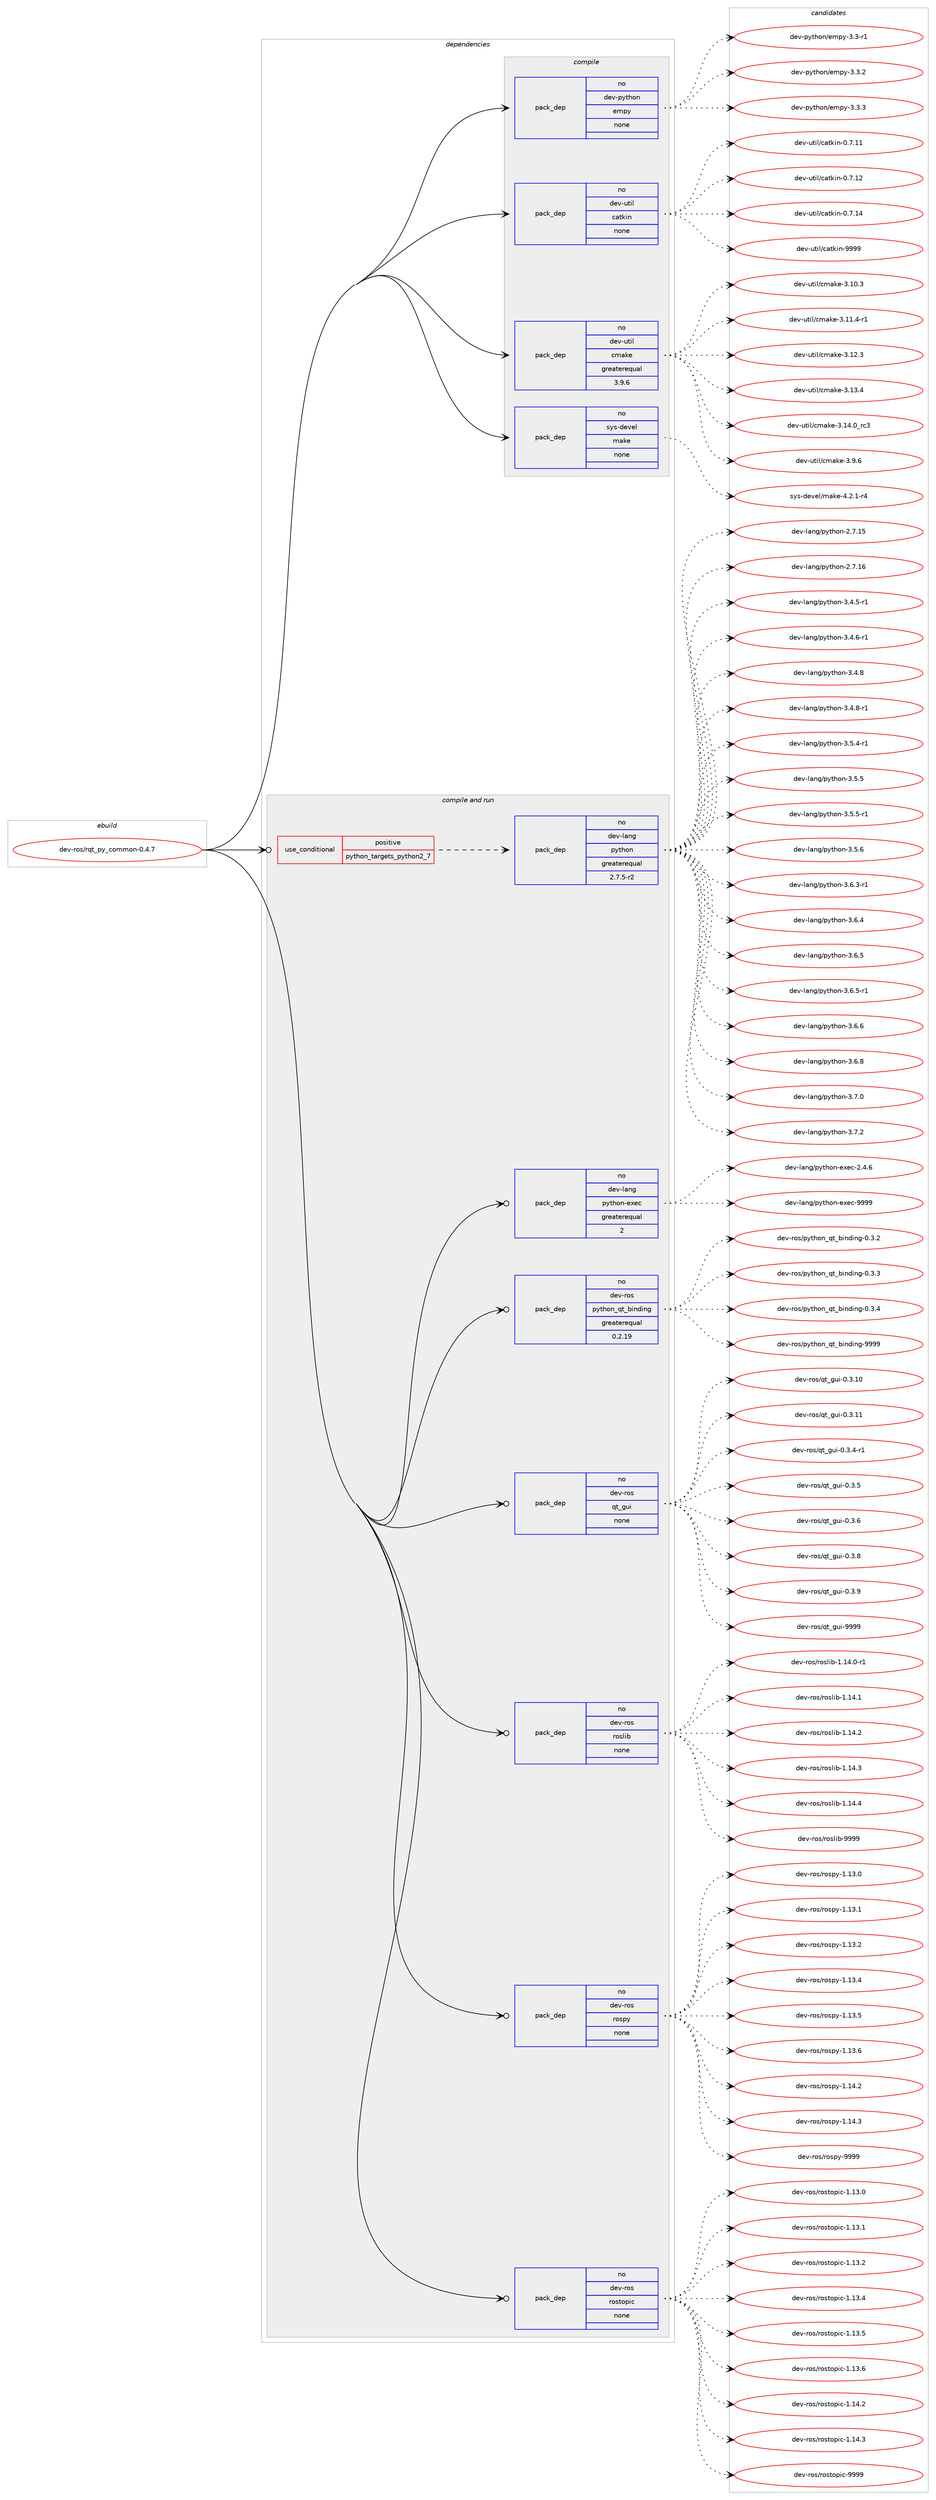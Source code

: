 digraph prolog {

# *************
# Graph options
# *************

newrank=true;
concentrate=true;
compound=true;
graph [rankdir=LR,fontname=Helvetica,fontsize=10,ranksep=1.5];#, ranksep=2.5, nodesep=0.2];
edge  [arrowhead=vee];
node  [fontname=Helvetica,fontsize=10];

# **********
# The ebuild
# **********

subgraph cluster_leftcol {
color=gray;
rank=same;
label=<<i>ebuild</i>>;
id [label="dev-ros/rqt_py_common-0.4.7", color=red, width=4, href="../dev-ros/rqt_py_common-0.4.7.svg"];
}

# ****************
# The dependencies
# ****************

subgraph cluster_midcol {
color=gray;
label=<<i>dependencies</i>>;
subgraph cluster_compile {
fillcolor="#eeeeee";
style=filled;
label=<<i>compile</i>>;
subgraph pack1055815 {
dependency1469729 [label=<<TABLE BORDER="0" CELLBORDER="1" CELLSPACING="0" CELLPADDING="4" WIDTH="220"><TR><TD ROWSPAN="6" CELLPADDING="30">pack_dep</TD></TR><TR><TD WIDTH="110">no</TD></TR><TR><TD>dev-python</TD></TR><TR><TD>empy</TD></TR><TR><TD>none</TD></TR><TR><TD></TD></TR></TABLE>>, shape=none, color=blue];
}
id:e -> dependency1469729:w [weight=20,style="solid",arrowhead="vee"];
subgraph pack1055816 {
dependency1469730 [label=<<TABLE BORDER="0" CELLBORDER="1" CELLSPACING="0" CELLPADDING="4" WIDTH="220"><TR><TD ROWSPAN="6" CELLPADDING="30">pack_dep</TD></TR><TR><TD WIDTH="110">no</TD></TR><TR><TD>dev-util</TD></TR><TR><TD>catkin</TD></TR><TR><TD>none</TD></TR><TR><TD></TD></TR></TABLE>>, shape=none, color=blue];
}
id:e -> dependency1469730:w [weight=20,style="solid",arrowhead="vee"];
subgraph pack1055817 {
dependency1469731 [label=<<TABLE BORDER="0" CELLBORDER="1" CELLSPACING="0" CELLPADDING="4" WIDTH="220"><TR><TD ROWSPAN="6" CELLPADDING="30">pack_dep</TD></TR><TR><TD WIDTH="110">no</TD></TR><TR><TD>dev-util</TD></TR><TR><TD>cmake</TD></TR><TR><TD>greaterequal</TD></TR><TR><TD>3.9.6</TD></TR></TABLE>>, shape=none, color=blue];
}
id:e -> dependency1469731:w [weight=20,style="solid",arrowhead="vee"];
subgraph pack1055818 {
dependency1469732 [label=<<TABLE BORDER="0" CELLBORDER="1" CELLSPACING="0" CELLPADDING="4" WIDTH="220"><TR><TD ROWSPAN="6" CELLPADDING="30">pack_dep</TD></TR><TR><TD WIDTH="110">no</TD></TR><TR><TD>sys-devel</TD></TR><TR><TD>make</TD></TR><TR><TD>none</TD></TR><TR><TD></TD></TR></TABLE>>, shape=none, color=blue];
}
id:e -> dependency1469732:w [weight=20,style="solid",arrowhead="vee"];
}
subgraph cluster_compileandrun {
fillcolor="#eeeeee";
style=filled;
label=<<i>compile and run</i>>;
subgraph cond390524 {
dependency1469733 [label=<<TABLE BORDER="0" CELLBORDER="1" CELLSPACING="0" CELLPADDING="4"><TR><TD ROWSPAN="3" CELLPADDING="10">use_conditional</TD></TR><TR><TD>positive</TD></TR><TR><TD>python_targets_python2_7</TD></TR></TABLE>>, shape=none, color=red];
subgraph pack1055819 {
dependency1469734 [label=<<TABLE BORDER="0" CELLBORDER="1" CELLSPACING="0" CELLPADDING="4" WIDTH="220"><TR><TD ROWSPAN="6" CELLPADDING="30">pack_dep</TD></TR><TR><TD WIDTH="110">no</TD></TR><TR><TD>dev-lang</TD></TR><TR><TD>python</TD></TR><TR><TD>greaterequal</TD></TR><TR><TD>2.7.5-r2</TD></TR></TABLE>>, shape=none, color=blue];
}
dependency1469733:e -> dependency1469734:w [weight=20,style="dashed",arrowhead="vee"];
}
id:e -> dependency1469733:w [weight=20,style="solid",arrowhead="odotvee"];
subgraph pack1055820 {
dependency1469735 [label=<<TABLE BORDER="0" CELLBORDER="1" CELLSPACING="0" CELLPADDING="4" WIDTH="220"><TR><TD ROWSPAN="6" CELLPADDING="30">pack_dep</TD></TR><TR><TD WIDTH="110">no</TD></TR><TR><TD>dev-lang</TD></TR><TR><TD>python-exec</TD></TR><TR><TD>greaterequal</TD></TR><TR><TD>2</TD></TR></TABLE>>, shape=none, color=blue];
}
id:e -> dependency1469735:w [weight=20,style="solid",arrowhead="odotvee"];
subgraph pack1055821 {
dependency1469736 [label=<<TABLE BORDER="0" CELLBORDER="1" CELLSPACING="0" CELLPADDING="4" WIDTH="220"><TR><TD ROWSPAN="6" CELLPADDING="30">pack_dep</TD></TR><TR><TD WIDTH="110">no</TD></TR><TR><TD>dev-ros</TD></TR><TR><TD>python_qt_binding</TD></TR><TR><TD>greaterequal</TD></TR><TR><TD>0.2.19</TD></TR></TABLE>>, shape=none, color=blue];
}
id:e -> dependency1469736:w [weight=20,style="solid",arrowhead="odotvee"];
subgraph pack1055822 {
dependency1469737 [label=<<TABLE BORDER="0" CELLBORDER="1" CELLSPACING="0" CELLPADDING="4" WIDTH="220"><TR><TD ROWSPAN="6" CELLPADDING="30">pack_dep</TD></TR><TR><TD WIDTH="110">no</TD></TR><TR><TD>dev-ros</TD></TR><TR><TD>qt_gui</TD></TR><TR><TD>none</TD></TR><TR><TD></TD></TR></TABLE>>, shape=none, color=blue];
}
id:e -> dependency1469737:w [weight=20,style="solid",arrowhead="odotvee"];
subgraph pack1055823 {
dependency1469738 [label=<<TABLE BORDER="0" CELLBORDER="1" CELLSPACING="0" CELLPADDING="4" WIDTH="220"><TR><TD ROWSPAN="6" CELLPADDING="30">pack_dep</TD></TR><TR><TD WIDTH="110">no</TD></TR><TR><TD>dev-ros</TD></TR><TR><TD>roslib</TD></TR><TR><TD>none</TD></TR><TR><TD></TD></TR></TABLE>>, shape=none, color=blue];
}
id:e -> dependency1469738:w [weight=20,style="solid",arrowhead="odotvee"];
subgraph pack1055824 {
dependency1469739 [label=<<TABLE BORDER="0" CELLBORDER="1" CELLSPACING="0" CELLPADDING="4" WIDTH="220"><TR><TD ROWSPAN="6" CELLPADDING="30">pack_dep</TD></TR><TR><TD WIDTH="110">no</TD></TR><TR><TD>dev-ros</TD></TR><TR><TD>rospy</TD></TR><TR><TD>none</TD></TR><TR><TD></TD></TR></TABLE>>, shape=none, color=blue];
}
id:e -> dependency1469739:w [weight=20,style="solid",arrowhead="odotvee"];
subgraph pack1055825 {
dependency1469740 [label=<<TABLE BORDER="0" CELLBORDER="1" CELLSPACING="0" CELLPADDING="4" WIDTH="220"><TR><TD ROWSPAN="6" CELLPADDING="30">pack_dep</TD></TR><TR><TD WIDTH="110">no</TD></TR><TR><TD>dev-ros</TD></TR><TR><TD>rostopic</TD></TR><TR><TD>none</TD></TR><TR><TD></TD></TR></TABLE>>, shape=none, color=blue];
}
id:e -> dependency1469740:w [weight=20,style="solid",arrowhead="odotvee"];
}
subgraph cluster_run {
fillcolor="#eeeeee";
style=filled;
label=<<i>run</i>>;
}
}

# **************
# The candidates
# **************

subgraph cluster_choices {
rank=same;
color=gray;
label=<<i>candidates</i>>;

subgraph choice1055815 {
color=black;
nodesep=1;
choice1001011184511212111610411111047101109112121455146514511449 [label="dev-python/empy-3.3-r1", color=red, width=4,href="../dev-python/empy-3.3-r1.svg"];
choice1001011184511212111610411111047101109112121455146514650 [label="dev-python/empy-3.3.2", color=red, width=4,href="../dev-python/empy-3.3.2.svg"];
choice1001011184511212111610411111047101109112121455146514651 [label="dev-python/empy-3.3.3", color=red, width=4,href="../dev-python/empy-3.3.3.svg"];
dependency1469729:e -> choice1001011184511212111610411111047101109112121455146514511449:w [style=dotted,weight="100"];
dependency1469729:e -> choice1001011184511212111610411111047101109112121455146514650:w [style=dotted,weight="100"];
dependency1469729:e -> choice1001011184511212111610411111047101109112121455146514651:w [style=dotted,weight="100"];
}
subgraph choice1055816 {
color=black;
nodesep=1;
choice1001011184511711610510847999711610710511045484655464949 [label="dev-util/catkin-0.7.11", color=red, width=4,href="../dev-util/catkin-0.7.11.svg"];
choice1001011184511711610510847999711610710511045484655464950 [label="dev-util/catkin-0.7.12", color=red, width=4,href="../dev-util/catkin-0.7.12.svg"];
choice1001011184511711610510847999711610710511045484655464952 [label="dev-util/catkin-0.7.14", color=red, width=4,href="../dev-util/catkin-0.7.14.svg"];
choice100101118451171161051084799971161071051104557575757 [label="dev-util/catkin-9999", color=red, width=4,href="../dev-util/catkin-9999.svg"];
dependency1469730:e -> choice1001011184511711610510847999711610710511045484655464949:w [style=dotted,weight="100"];
dependency1469730:e -> choice1001011184511711610510847999711610710511045484655464950:w [style=dotted,weight="100"];
dependency1469730:e -> choice1001011184511711610510847999711610710511045484655464952:w [style=dotted,weight="100"];
dependency1469730:e -> choice100101118451171161051084799971161071051104557575757:w [style=dotted,weight="100"];
}
subgraph choice1055817 {
color=black;
nodesep=1;
choice1001011184511711610510847991099710710145514649484651 [label="dev-util/cmake-3.10.3", color=red, width=4,href="../dev-util/cmake-3.10.3.svg"];
choice10010111845117116105108479910997107101455146494946524511449 [label="dev-util/cmake-3.11.4-r1", color=red, width=4,href="../dev-util/cmake-3.11.4-r1.svg"];
choice1001011184511711610510847991099710710145514649504651 [label="dev-util/cmake-3.12.3", color=red, width=4,href="../dev-util/cmake-3.12.3.svg"];
choice1001011184511711610510847991099710710145514649514652 [label="dev-util/cmake-3.13.4", color=red, width=4,href="../dev-util/cmake-3.13.4.svg"];
choice1001011184511711610510847991099710710145514649524648951149951 [label="dev-util/cmake-3.14.0_rc3", color=red, width=4,href="../dev-util/cmake-3.14.0_rc3.svg"];
choice10010111845117116105108479910997107101455146574654 [label="dev-util/cmake-3.9.6", color=red, width=4,href="../dev-util/cmake-3.9.6.svg"];
dependency1469731:e -> choice1001011184511711610510847991099710710145514649484651:w [style=dotted,weight="100"];
dependency1469731:e -> choice10010111845117116105108479910997107101455146494946524511449:w [style=dotted,weight="100"];
dependency1469731:e -> choice1001011184511711610510847991099710710145514649504651:w [style=dotted,weight="100"];
dependency1469731:e -> choice1001011184511711610510847991099710710145514649514652:w [style=dotted,weight="100"];
dependency1469731:e -> choice1001011184511711610510847991099710710145514649524648951149951:w [style=dotted,weight="100"];
dependency1469731:e -> choice10010111845117116105108479910997107101455146574654:w [style=dotted,weight="100"];
}
subgraph choice1055818 {
color=black;
nodesep=1;
choice1151211154510010111810110847109971071014552465046494511452 [label="sys-devel/make-4.2.1-r4", color=red, width=4,href="../sys-devel/make-4.2.1-r4.svg"];
dependency1469732:e -> choice1151211154510010111810110847109971071014552465046494511452:w [style=dotted,weight="100"];
}
subgraph choice1055819 {
color=black;
nodesep=1;
choice10010111845108971101034711212111610411111045504655464953 [label="dev-lang/python-2.7.15", color=red, width=4,href="../dev-lang/python-2.7.15.svg"];
choice10010111845108971101034711212111610411111045504655464954 [label="dev-lang/python-2.7.16", color=red, width=4,href="../dev-lang/python-2.7.16.svg"];
choice1001011184510897110103471121211161041111104551465246534511449 [label="dev-lang/python-3.4.5-r1", color=red, width=4,href="../dev-lang/python-3.4.5-r1.svg"];
choice1001011184510897110103471121211161041111104551465246544511449 [label="dev-lang/python-3.4.6-r1", color=red, width=4,href="../dev-lang/python-3.4.6-r1.svg"];
choice100101118451089711010347112121116104111110455146524656 [label="dev-lang/python-3.4.8", color=red, width=4,href="../dev-lang/python-3.4.8.svg"];
choice1001011184510897110103471121211161041111104551465246564511449 [label="dev-lang/python-3.4.8-r1", color=red, width=4,href="../dev-lang/python-3.4.8-r1.svg"];
choice1001011184510897110103471121211161041111104551465346524511449 [label="dev-lang/python-3.5.4-r1", color=red, width=4,href="../dev-lang/python-3.5.4-r1.svg"];
choice100101118451089711010347112121116104111110455146534653 [label="dev-lang/python-3.5.5", color=red, width=4,href="../dev-lang/python-3.5.5.svg"];
choice1001011184510897110103471121211161041111104551465346534511449 [label="dev-lang/python-3.5.5-r1", color=red, width=4,href="../dev-lang/python-3.5.5-r1.svg"];
choice100101118451089711010347112121116104111110455146534654 [label="dev-lang/python-3.5.6", color=red, width=4,href="../dev-lang/python-3.5.6.svg"];
choice1001011184510897110103471121211161041111104551465446514511449 [label="dev-lang/python-3.6.3-r1", color=red, width=4,href="../dev-lang/python-3.6.3-r1.svg"];
choice100101118451089711010347112121116104111110455146544652 [label="dev-lang/python-3.6.4", color=red, width=4,href="../dev-lang/python-3.6.4.svg"];
choice100101118451089711010347112121116104111110455146544653 [label="dev-lang/python-3.6.5", color=red, width=4,href="../dev-lang/python-3.6.5.svg"];
choice1001011184510897110103471121211161041111104551465446534511449 [label="dev-lang/python-3.6.5-r1", color=red, width=4,href="../dev-lang/python-3.6.5-r1.svg"];
choice100101118451089711010347112121116104111110455146544654 [label="dev-lang/python-3.6.6", color=red, width=4,href="../dev-lang/python-3.6.6.svg"];
choice100101118451089711010347112121116104111110455146544656 [label="dev-lang/python-3.6.8", color=red, width=4,href="../dev-lang/python-3.6.8.svg"];
choice100101118451089711010347112121116104111110455146554648 [label="dev-lang/python-3.7.0", color=red, width=4,href="../dev-lang/python-3.7.0.svg"];
choice100101118451089711010347112121116104111110455146554650 [label="dev-lang/python-3.7.2", color=red, width=4,href="../dev-lang/python-3.7.2.svg"];
dependency1469734:e -> choice10010111845108971101034711212111610411111045504655464953:w [style=dotted,weight="100"];
dependency1469734:e -> choice10010111845108971101034711212111610411111045504655464954:w [style=dotted,weight="100"];
dependency1469734:e -> choice1001011184510897110103471121211161041111104551465246534511449:w [style=dotted,weight="100"];
dependency1469734:e -> choice1001011184510897110103471121211161041111104551465246544511449:w [style=dotted,weight="100"];
dependency1469734:e -> choice100101118451089711010347112121116104111110455146524656:w [style=dotted,weight="100"];
dependency1469734:e -> choice1001011184510897110103471121211161041111104551465246564511449:w [style=dotted,weight="100"];
dependency1469734:e -> choice1001011184510897110103471121211161041111104551465346524511449:w [style=dotted,weight="100"];
dependency1469734:e -> choice100101118451089711010347112121116104111110455146534653:w [style=dotted,weight="100"];
dependency1469734:e -> choice1001011184510897110103471121211161041111104551465346534511449:w [style=dotted,weight="100"];
dependency1469734:e -> choice100101118451089711010347112121116104111110455146534654:w [style=dotted,weight="100"];
dependency1469734:e -> choice1001011184510897110103471121211161041111104551465446514511449:w [style=dotted,weight="100"];
dependency1469734:e -> choice100101118451089711010347112121116104111110455146544652:w [style=dotted,weight="100"];
dependency1469734:e -> choice100101118451089711010347112121116104111110455146544653:w [style=dotted,weight="100"];
dependency1469734:e -> choice1001011184510897110103471121211161041111104551465446534511449:w [style=dotted,weight="100"];
dependency1469734:e -> choice100101118451089711010347112121116104111110455146544654:w [style=dotted,weight="100"];
dependency1469734:e -> choice100101118451089711010347112121116104111110455146544656:w [style=dotted,weight="100"];
dependency1469734:e -> choice100101118451089711010347112121116104111110455146554648:w [style=dotted,weight="100"];
dependency1469734:e -> choice100101118451089711010347112121116104111110455146554650:w [style=dotted,weight="100"];
}
subgraph choice1055820 {
color=black;
nodesep=1;
choice1001011184510897110103471121211161041111104510112010199455046524654 [label="dev-lang/python-exec-2.4.6", color=red, width=4,href="../dev-lang/python-exec-2.4.6.svg"];
choice10010111845108971101034711212111610411111045101120101994557575757 [label="dev-lang/python-exec-9999", color=red, width=4,href="../dev-lang/python-exec-9999.svg"];
dependency1469735:e -> choice1001011184510897110103471121211161041111104510112010199455046524654:w [style=dotted,weight="100"];
dependency1469735:e -> choice10010111845108971101034711212111610411111045101120101994557575757:w [style=dotted,weight="100"];
}
subgraph choice1055821 {
color=black;
nodesep=1;
choice1001011184511411111547112121116104111110951131169598105110100105110103454846514650 [label="dev-ros/python_qt_binding-0.3.2", color=red, width=4,href="../dev-ros/python_qt_binding-0.3.2.svg"];
choice1001011184511411111547112121116104111110951131169598105110100105110103454846514651 [label="dev-ros/python_qt_binding-0.3.3", color=red, width=4,href="../dev-ros/python_qt_binding-0.3.3.svg"];
choice1001011184511411111547112121116104111110951131169598105110100105110103454846514652 [label="dev-ros/python_qt_binding-0.3.4", color=red, width=4,href="../dev-ros/python_qt_binding-0.3.4.svg"];
choice10010111845114111115471121211161041111109511311695981051101001051101034557575757 [label="dev-ros/python_qt_binding-9999", color=red, width=4,href="../dev-ros/python_qt_binding-9999.svg"];
dependency1469736:e -> choice1001011184511411111547112121116104111110951131169598105110100105110103454846514650:w [style=dotted,weight="100"];
dependency1469736:e -> choice1001011184511411111547112121116104111110951131169598105110100105110103454846514651:w [style=dotted,weight="100"];
dependency1469736:e -> choice1001011184511411111547112121116104111110951131169598105110100105110103454846514652:w [style=dotted,weight="100"];
dependency1469736:e -> choice10010111845114111115471121211161041111109511311695981051101001051101034557575757:w [style=dotted,weight="100"];
}
subgraph choice1055822 {
color=black;
nodesep=1;
choice10010111845114111115471131169510311710545484651464948 [label="dev-ros/qt_gui-0.3.10", color=red, width=4,href="../dev-ros/qt_gui-0.3.10.svg"];
choice10010111845114111115471131169510311710545484651464949 [label="dev-ros/qt_gui-0.3.11", color=red, width=4,href="../dev-ros/qt_gui-0.3.11.svg"];
choice1001011184511411111547113116951031171054548465146524511449 [label="dev-ros/qt_gui-0.3.4-r1", color=red, width=4,href="../dev-ros/qt_gui-0.3.4-r1.svg"];
choice100101118451141111154711311695103117105454846514653 [label="dev-ros/qt_gui-0.3.5", color=red, width=4,href="../dev-ros/qt_gui-0.3.5.svg"];
choice100101118451141111154711311695103117105454846514654 [label="dev-ros/qt_gui-0.3.6", color=red, width=4,href="../dev-ros/qt_gui-0.3.6.svg"];
choice100101118451141111154711311695103117105454846514656 [label="dev-ros/qt_gui-0.3.8", color=red, width=4,href="../dev-ros/qt_gui-0.3.8.svg"];
choice100101118451141111154711311695103117105454846514657 [label="dev-ros/qt_gui-0.3.9", color=red, width=4,href="../dev-ros/qt_gui-0.3.9.svg"];
choice1001011184511411111547113116951031171054557575757 [label="dev-ros/qt_gui-9999", color=red, width=4,href="../dev-ros/qt_gui-9999.svg"];
dependency1469737:e -> choice10010111845114111115471131169510311710545484651464948:w [style=dotted,weight="100"];
dependency1469737:e -> choice10010111845114111115471131169510311710545484651464949:w [style=dotted,weight="100"];
dependency1469737:e -> choice1001011184511411111547113116951031171054548465146524511449:w [style=dotted,weight="100"];
dependency1469737:e -> choice100101118451141111154711311695103117105454846514653:w [style=dotted,weight="100"];
dependency1469737:e -> choice100101118451141111154711311695103117105454846514654:w [style=dotted,weight="100"];
dependency1469737:e -> choice100101118451141111154711311695103117105454846514656:w [style=dotted,weight="100"];
dependency1469737:e -> choice100101118451141111154711311695103117105454846514657:w [style=dotted,weight="100"];
dependency1469737:e -> choice1001011184511411111547113116951031171054557575757:w [style=dotted,weight="100"];
}
subgraph choice1055823 {
color=black;
nodesep=1;
choice100101118451141111154711411111510810598454946495246484511449 [label="dev-ros/roslib-1.14.0-r1", color=red, width=4,href="../dev-ros/roslib-1.14.0-r1.svg"];
choice10010111845114111115471141111151081059845494649524649 [label="dev-ros/roslib-1.14.1", color=red, width=4,href="../dev-ros/roslib-1.14.1.svg"];
choice10010111845114111115471141111151081059845494649524650 [label="dev-ros/roslib-1.14.2", color=red, width=4,href="../dev-ros/roslib-1.14.2.svg"];
choice10010111845114111115471141111151081059845494649524651 [label="dev-ros/roslib-1.14.3", color=red, width=4,href="../dev-ros/roslib-1.14.3.svg"];
choice10010111845114111115471141111151081059845494649524652 [label="dev-ros/roslib-1.14.4", color=red, width=4,href="../dev-ros/roslib-1.14.4.svg"];
choice1001011184511411111547114111115108105984557575757 [label="dev-ros/roslib-9999", color=red, width=4,href="../dev-ros/roslib-9999.svg"];
dependency1469738:e -> choice100101118451141111154711411111510810598454946495246484511449:w [style=dotted,weight="100"];
dependency1469738:e -> choice10010111845114111115471141111151081059845494649524649:w [style=dotted,weight="100"];
dependency1469738:e -> choice10010111845114111115471141111151081059845494649524650:w [style=dotted,weight="100"];
dependency1469738:e -> choice10010111845114111115471141111151081059845494649524651:w [style=dotted,weight="100"];
dependency1469738:e -> choice10010111845114111115471141111151081059845494649524652:w [style=dotted,weight="100"];
dependency1469738:e -> choice1001011184511411111547114111115108105984557575757:w [style=dotted,weight="100"];
}
subgraph choice1055824 {
color=black;
nodesep=1;
choice100101118451141111154711411111511212145494649514648 [label="dev-ros/rospy-1.13.0", color=red, width=4,href="../dev-ros/rospy-1.13.0.svg"];
choice100101118451141111154711411111511212145494649514649 [label="dev-ros/rospy-1.13.1", color=red, width=4,href="../dev-ros/rospy-1.13.1.svg"];
choice100101118451141111154711411111511212145494649514650 [label="dev-ros/rospy-1.13.2", color=red, width=4,href="../dev-ros/rospy-1.13.2.svg"];
choice100101118451141111154711411111511212145494649514652 [label="dev-ros/rospy-1.13.4", color=red, width=4,href="../dev-ros/rospy-1.13.4.svg"];
choice100101118451141111154711411111511212145494649514653 [label="dev-ros/rospy-1.13.5", color=red, width=4,href="../dev-ros/rospy-1.13.5.svg"];
choice100101118451141111154711411111511212145494649514654 [label="dev-ros/rospy-1.13.6", color=red, width=4,href="../dev-ros/rospy-1.13.6.svg"];
choice100101118451141111154711411111511212145494649524650 [label="dev-ros/rospy-1.14.2", color=red, width=4,href="../dev-ros/rospy-1.14.2.svg"];
choice100101118451141111154711411111511212145494649524651 [label="dev-ros/rospy-1.14.3", color=red, width=4,href="../dev-ros/rospy-1.14.3.svg"];
choice10010111845114111115471141111151121214557575757 [label="dev-ros/rospy-9999", color=red, width=4,href="../dev-ros/rospy-9999.svg"];
dependency1469739:e -> choice100101118451141111154711411111511212145494649514648:w [style=dotted,weight="100"];
dependency1469739:e -> choice100101118451141111154711411111511212145494649514649:w [style=dotted,weight="100"];
dependency1469739:e -> choice100101118451141111154711411111511212145494649514650:w [style=dotted,weight="100"];
dependency1469739:e -> choice100101118451141111154711411111511212145494649514652:w [style=dotted,weight="100"];
dependency1469739:e -> choice100101118451141111154711411111511212145494649514653:w [style=dotted,weight="100"];
dependency1469739:e -> choice100101118451141111154711411111511212145494649514654:w [style=dotted,weight="100"];
dependency1469739:e -> choice100101118451141111154711411111511212145494649524650:w [style=dotted,weight="100"];
dependency1469739:e -> choice100101118451141111154711411111511212145494649524651:w [style=dotted,weight="100"];
dependency1469739:e -> choice10010111845114111115471141111151121214557575757:w [style=dotted,weight="100"];
}
subgraph choice1055825 {
color=black;
nodesep=1;
choice10010111845114111115471141111151161111121059945494649514648 [label="dev-ros/rostopic-1.13.0", color=red, width=4,href="../dev-ros/rostopic-1.13.0.svg"];
choice10010111845114111115471141111151161111121059945494649514649 [label="dev-ros/rostopic-1.13.1", color=red, width=4,href="../dev-ros/rostopic-1.13.1.svg"];
choice10010111845114111115471141111151161111121059945494649514650 [label="dev-ros/rostopic-1.13.2", color=red, width=4,href="../dev-ros/rostopic-1.13.2.svg"];
choice10010111845114111115471141111151161111121059945494649514652 [label="dev-ros/rostopic-1.13.4", color=red, width=4,href="../dev-ros/rostopic-1.13.4.svg"];
choice10010111845114111115471141111151161111121059945494649514653 [label="dev-ros/rostopic-1.13.5", color=red, width=4,href="../dev-ros/rostopic-1.13.5.svg"];
choice10010111845114111115471141111151161111121059945494649514654 [label="dev-ros/rostopic-1.13.6", color=red, width=4,href="../dev-ros/rostopic-1.13.6.svg"];
choice10010111845114111115471141111151161111121059945494649524650 [label="dev-ros/rostopic-1.14.2", color=red, width=4,href="../dev-ros/rostopic-1.14.2.svg"];
choice10010111845114111115471141111151161111121059945494649524651 [label="dev-ros/rostopic-1.14.3", color=red, width=4,href="../dev-ros/rostopic-1.14.3.svg"];
choice1001011184511411111547114111115116111112105994557575757 [label="dev-ros/rostopic-9999", color=red, width=4,href="../dev-ros/rostopic-9999.svg"];
dependency1469740:e -> choice10010111845114111115471141111151161111121059945494649514648:w [style=dotted,weight="100"];
dependency1469740:e -> choice10010111845114111115471141111151161111121059945494649514649:w [style=dotted,weight="100"];
dependency1469740:e -> choice10010111845114111115471141111151161111121059945494649514650:w [style=dotted,weight="100"];
dependency1469740:e -> choice10010111845114111115471141111151161111121059945494649514652:w [style=dotted,weight="100"];
dependency1469740:e -> choice10010111845114111115471141111151161111121059945494649514653:w [style=dotted,weight="100"];
dependency1469740:e -> choice10010111845114111115471141111151161111121059945494649514654:w [style=dotted,weight="100"];
dependency1469740:e -> choice10010111845114111115471141111151161111121059945494649524650:w [style=dotted,weight="100"];
dependency1469740:e -> choice10010111845114111115471141111151161111121059945494649524651:w [style=dotted,weight="100"];
dependency1469740:e -> choice1001011184511411111547114111115116111112105994557575757:w [style=dotted,weight="100"];
}
}

}
